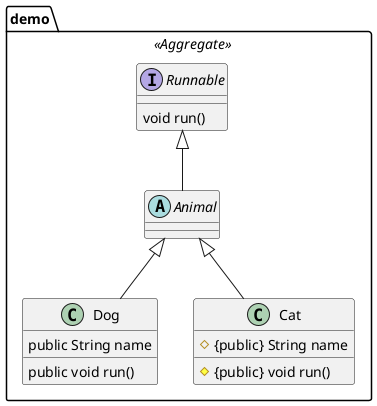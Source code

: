@startuml

package demo <<Aggregate>> {
    interface Runnable{
        void run()
    }

    abstract class Animal

    class Dog{
        public String name
        public void run()
    }

    class Cat{
        #{public} String name
        #{public} void run()
    }

    Runnable <|-- Animal
    Animal <|-- Dog
    Animal <|-- Cat
}
@enduml